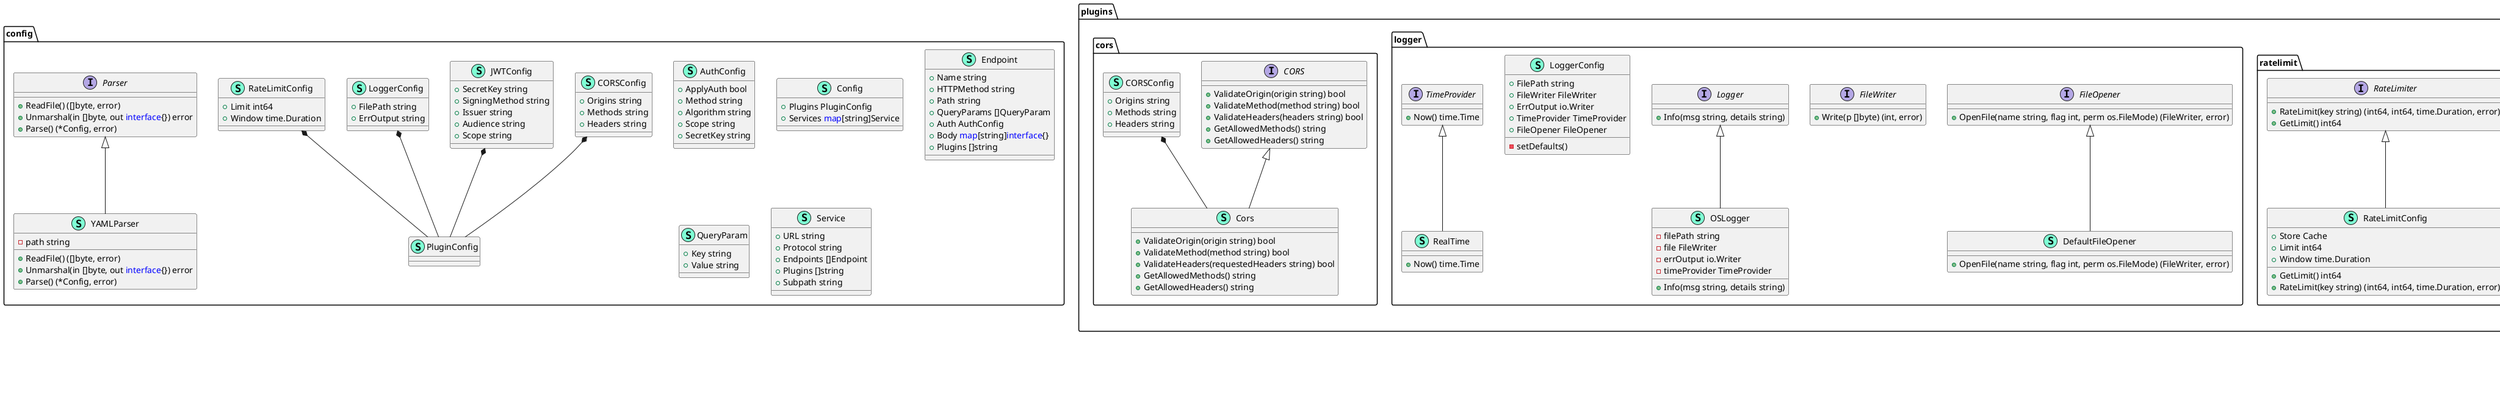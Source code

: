 @startuml
package plugins {
namespace auth {
    class Auth << (S,Aquamarine) >> {
        - config JWTConfig

        + Validate(tokenStr string) (jwt.Claims, error)
        + ParseToken(tokenStr string) (*jwt.RegisteredClaims, error)

    }
    interface AuthInterface  {
        + Validate(token string) (jwt.Claims, error)
        + ParseToken(tokenStr string) (*jwt.RegisteredClaims, error)

    }
    class JWTConfig << (S,Aquamarine) >> {
        + SecretKey []byte
        + SigningMethod jwt.SigningMethod
        + Issuer string
        + Audience string
        + Scope string

    }
}

"auth.AuthInterface" <|-- "auth.Auth"

namespace cache {
    interface Cache  {
        + Get(key string) (string, error)
        + Set(key string, value string, expiration time.Duration) error
        + GenerateCacheKey(r *http.Request) string
        + Increment(key string, window time.Duration) (int64, error)

    }
    class CacheConfig << (S,Aquamarine) >> {
        + Addr string
        + Password string

    }
    class RedisCache << (S,Aquamarine) >> {
        - client *redis.Client

        - sortQueryParams(params url.Values) string

        + Get(key string) (string, error)
        + Set(key string, value string, expiration time.Duration) error
        + Increment(key string, window time.Duration) (int64, error)
        + GenerateCacheKey(rq *http.Request) string

    }
}

"cache.Cache" <|-- "cache.RedisCache"
"ratelimit.Cache" <|-- "cache.RedisCache"

namespace ratelimit {
    interface Cache  {
        + Increment(key string, window time.Duration) (int64, error)

    }
    class RateLimitConfig << (S,Aquamarine) >> {
        + Store Cache
        + Limit int64
        + Window time.Duration

        + GetLimit() int64
        + RateLimit(key string) (int64, int64, time.Duration, error)

    }
    interface RateLimiter  {
        + RateLimit(key string) (int64, int64, time.Duration, error)
        + GetLimit() int64

    }
}

"ratelimit.RateLimiter" <|-- "ratelimit.RateLimitConfig"

  namespace logger {
    class DefaultFileOpener << (S,Aquamarine) >> {
        + OpenFile(name string, flag int, perm os.FileMode) (FileWriter, error)

    }
    interface FileOpener  {
        + OpenFile(name string, flag int, perm os.FileMode) (FileWriter, error)

    }
    interface FileWriter  {
        + Write(p []byte) (int, error)

    }
    interface Logger  {
        + Info(msg string, details string) 

    }
    class LoggerConfig << (S,Aquamarine) >> {
        + FilePath string
        + FileWriter FileWriter
        + ErrOutput io.Writer
        + TimeProvider TimeProvider
        + FileOpener FileOpener

        - setDefaults() 

    }
    class OSLogger << (S,Aquamarine) >> {
        - filePath string
        - file FileWriter
        - errOutput io.Writer
        - timeProvider TimeProvider

        + Info(msg string, details string) 

    }
    class RealTime << (S,Aquamarine) >> {
        + Now() time.Time

    }
    interface TimeProvider  {
        + Now() time.Time

    }
}

"logger.FileOpener" <|-- "logger.DefaultFileOpener"
"logger.Logger" <|-- "logger.OSLogger"
"logger.TimeProvider" <|-- "logger.RealTime"

namespace cors {
    interface CORS  {
        + ValidateOrigin(origin string) bool
        + ValidateMethod(method string) bool
        + ValidateHeaders(headers string) bool
        + GetAllowedMethods() string
        + GetAllowedHeaders() string

    }
    class CORSConfig << (S,Aquamarine) >> {
        + Origins string
        + Methods string
        + Headers string

    }
    class Cors << (S,Aquamarine) >> {
        + ValidateOrigin(origin string) bool
        + ValidateMethod(method string) bool
        + ValidateHeaders(requestedHeaders string) bool
        + GetAllowedMethods() string
        + GetAllowedHeaders() string

    }
}
"cors.CORSConfig" *-- "cors.Cors"

"cors.CORS" <|-- "cors.Cors"

}

namespace config {
    class AuthConfig << (S,Aquamarine) >> {
        + ApplyAuth bool
        + Method string
        + Algorithm string
        + Scope string
        + SecretKey string

    }
    class CORSConfig << (S,Aquamarine) >> {
        + Origins string
        + Methods string
        + Headers string

    }
    class Config << (S,Aquamarine) >> {
        + Plugins PluginConfig
        + Services <font color=blue>map</font>[string]Service

    }
    class Endpoint << (S,Aquamarine) >> {
        + Name string
        + HTTPMethod string
        + Path string
        + QueryParams []QueryParam
        + Auth AuthConfig
        + Body <font color=blue>map</font>[string]<font color=blue>interface</font>{}
        + Plugins []string

    }
    class JWTConfig << (S,Aquamarine) >> {
        + SecretKey string
        + SigningMethod string
        + Issuer string
        + Audience string
        + Scope string

    }
    class LoggerConfig << (S,Aquamarine) >> {
        + FilePath string
        + ErrOutput string

    }
    interface Parser  {
        + ReadFile() ([]byte, error)
        + Unmarshal(in []byte, out <font color=blue>interface</font>{}) error
        + Parse() (*Config, error)

    }
    class PluginConfig << (S,Aquamarine) >> {
    }
    class QueryParam << (S,Aquamarine) >> {
        + Key string
        + Value string

    }
    class RateLimitConfig << (S,Aquamarine) >> {
        + Limit int64
        + Window time.Duration

    }
    class Service << (S,Aquamarine) >> {
        + URL string
        + Protocol string
        + Endpoints []Endpoint
        + Plugins []string
        + Subpath string

    }
    class YAMLParser << (S,Aquamarine) >> {
        - path string

        + ReadFile() ([]byte, error)
        + Unmarshal(in []byte, out <font color=blue>interface</font>{}) error
        + Parse() (*Config, error)

    }

}
"config.CORSConfig" *-- "config.PluginConfig"
"config.JWTConfig" *-- "config.PluginConfig"
"config.LoggerConfig" *-- "config.PluginConfig"
"config.RateLimitConfig" *-- "config.PluginConfig"

"config.Parser" <|-- "config.YAMLParser"



namespace internal {
    class ResponseRecorder << (S,Aquamarine) >> {
        + Body bytes.Buffer
        + StatusCode int

        + WriteHeader(code int) 
        + Write(b []byte) (int, error)
        + CopyBody(w http.ResponseWriter) 

    }
}
"http.ResponseWriter" *-- "internal.ResponseRecorder"

"logger.FileWriter" <|-- "internal.ResponseRecorder"


namespace main {
    interface ConfigLoader  {
        + LoadConfig(path string) (*config.Config, error)

    }
    class DefaultConfigLoader << (S,Aquamarine) >> {
        + LoadConfig(path string) (*config.Config, error)

    }
    class ServerDependencies << (S,Aquamarine) >> {
        + ConfigLoader ConfigLoader
        + MiddlewareInitializer server.MiddlewareConfig
        + Router *mux.Router
        + ProxyService proxy.ProxyService
        + CacheService cache.Cache

    }
}

"main.ConfigLoader" <|-- "main.DefaultConfigLoader"

namespace middleware {
    class AuthMiddleware << (S,Aquamarine) >> {
        + AuthService auth.AuthInterface

        + Middleware(next http.Handler) http.Handler

    }
    class CORSMiddleware << (S,Aquamarine) >> {
        + CORS cors.CORS

        - setCORSHeaders(w http.ResponseWriter, origin string) 

        + Middleware(next http.Handler) http.Handler

    }
    class CacheMiddleware << (S,Aquamarine) >> {
        + Cache cache.Cache
        + ResponseUtil ResponseUtil

        + Middleware(next http.Handler) http.Handler

    }
    class LoggingMiddleware << (S,Aquamarine) >> {
        + Logger logger.Logger

        + Middleware(next http.Handler) http.Handler

    }
    class RateLimitMiddleware << (S,Aquamarine) >> {
        + RateLimiter rate-limit.RateLimiter

        - setRateLimitHeaders(w http.ResponseWriter, remaining int64, window time.Duration) 

        + Middleware(next http.Handler) http.Handler

    }
    interface ResponseUtil  {
        + CopyStatusAndHeader(src http.ResponseWriter, dst http.ResponseWriter) 
        + WriteResponse(w http.ResponseWriter, statusCode int, contentType string, content []byte) 

    }
    class StandardResponseUtil << (S,Aquamarine) >> {
        + CopyStatusAndHeader(src http.ResponseWriter, dst http.ResponseWriter) 
        + WriteResponse(w http.ResponseWriter, statusCode int, contentType string, content []byte) 

    }
}

"server.Middleware" <|-- "middleware.AuthMiddleware"
"server.Middleware" <|-- "middleware.CORSMiddleware"
"server.Middleware" <|-- "middleware.CacheMiddleware"
"server.Middleware" <|-- "middleware.LoggingMiddleware"
"server.Middleware" <|-- "middleware.RateLimitMiddleware"
"middleware.ResponseUtil" <|-- "middleware.StandardResponseUtil"

namespace proxy {
    class Proxy << (S,Aquamarine) >> {
        + ReverseProxy(target string, w http.ResponseWriter, r *http.Request) error

    }
    interface ProxyService  {
        + ReverseProxy(target string, w http.ResponseWriter, r *http.Request) error

    }
}

"proxy.ProxyService" <|-- "proxy.Proxy"
"server.ProxyService" <|-- "proxy.Proxy"



namespace server {
    class DefaultServerRunner << (S,Aquamarine) >> {
        + ListenAndServe(addr string, handler http.Handler) error

    }
    interface Middleware  {
        + Middleware(next http.Handler) http.Handler

    }
    class MiddlewareConfig << (S,Aquamarine) >> {
        + LoggerConfig logger.LoggerConfig
        + JWTConfig auth.JWTConfig
        + CacheConfig cache.CacheConfig
        + RateLimitConfig rate-limit.RateLimitConfig
        + CORSConfig cors.CORSConfig

    }
    interface ProxyService  {
        + ReverseProxy(targetURL string, w http.ResponseWriter, r *http.Request) error

    }
    class Server << (S,Aquamarine) >> {
        + Router *mux.Router
        + Middlewares <font color=blue>map</font>[string]Middleware
        + Proxy ProxyService
        + Runner ServerRunner

        + SetupRoutes(cfg *config.Config) 
        + Run() error

    }
    interface ServerRunner  {
        + ListenAndServe(addr string, handler http.Handler) error

    }
}

"server.ServerRunner" <|-- "server.DefaultServerRunner"

@enduml
